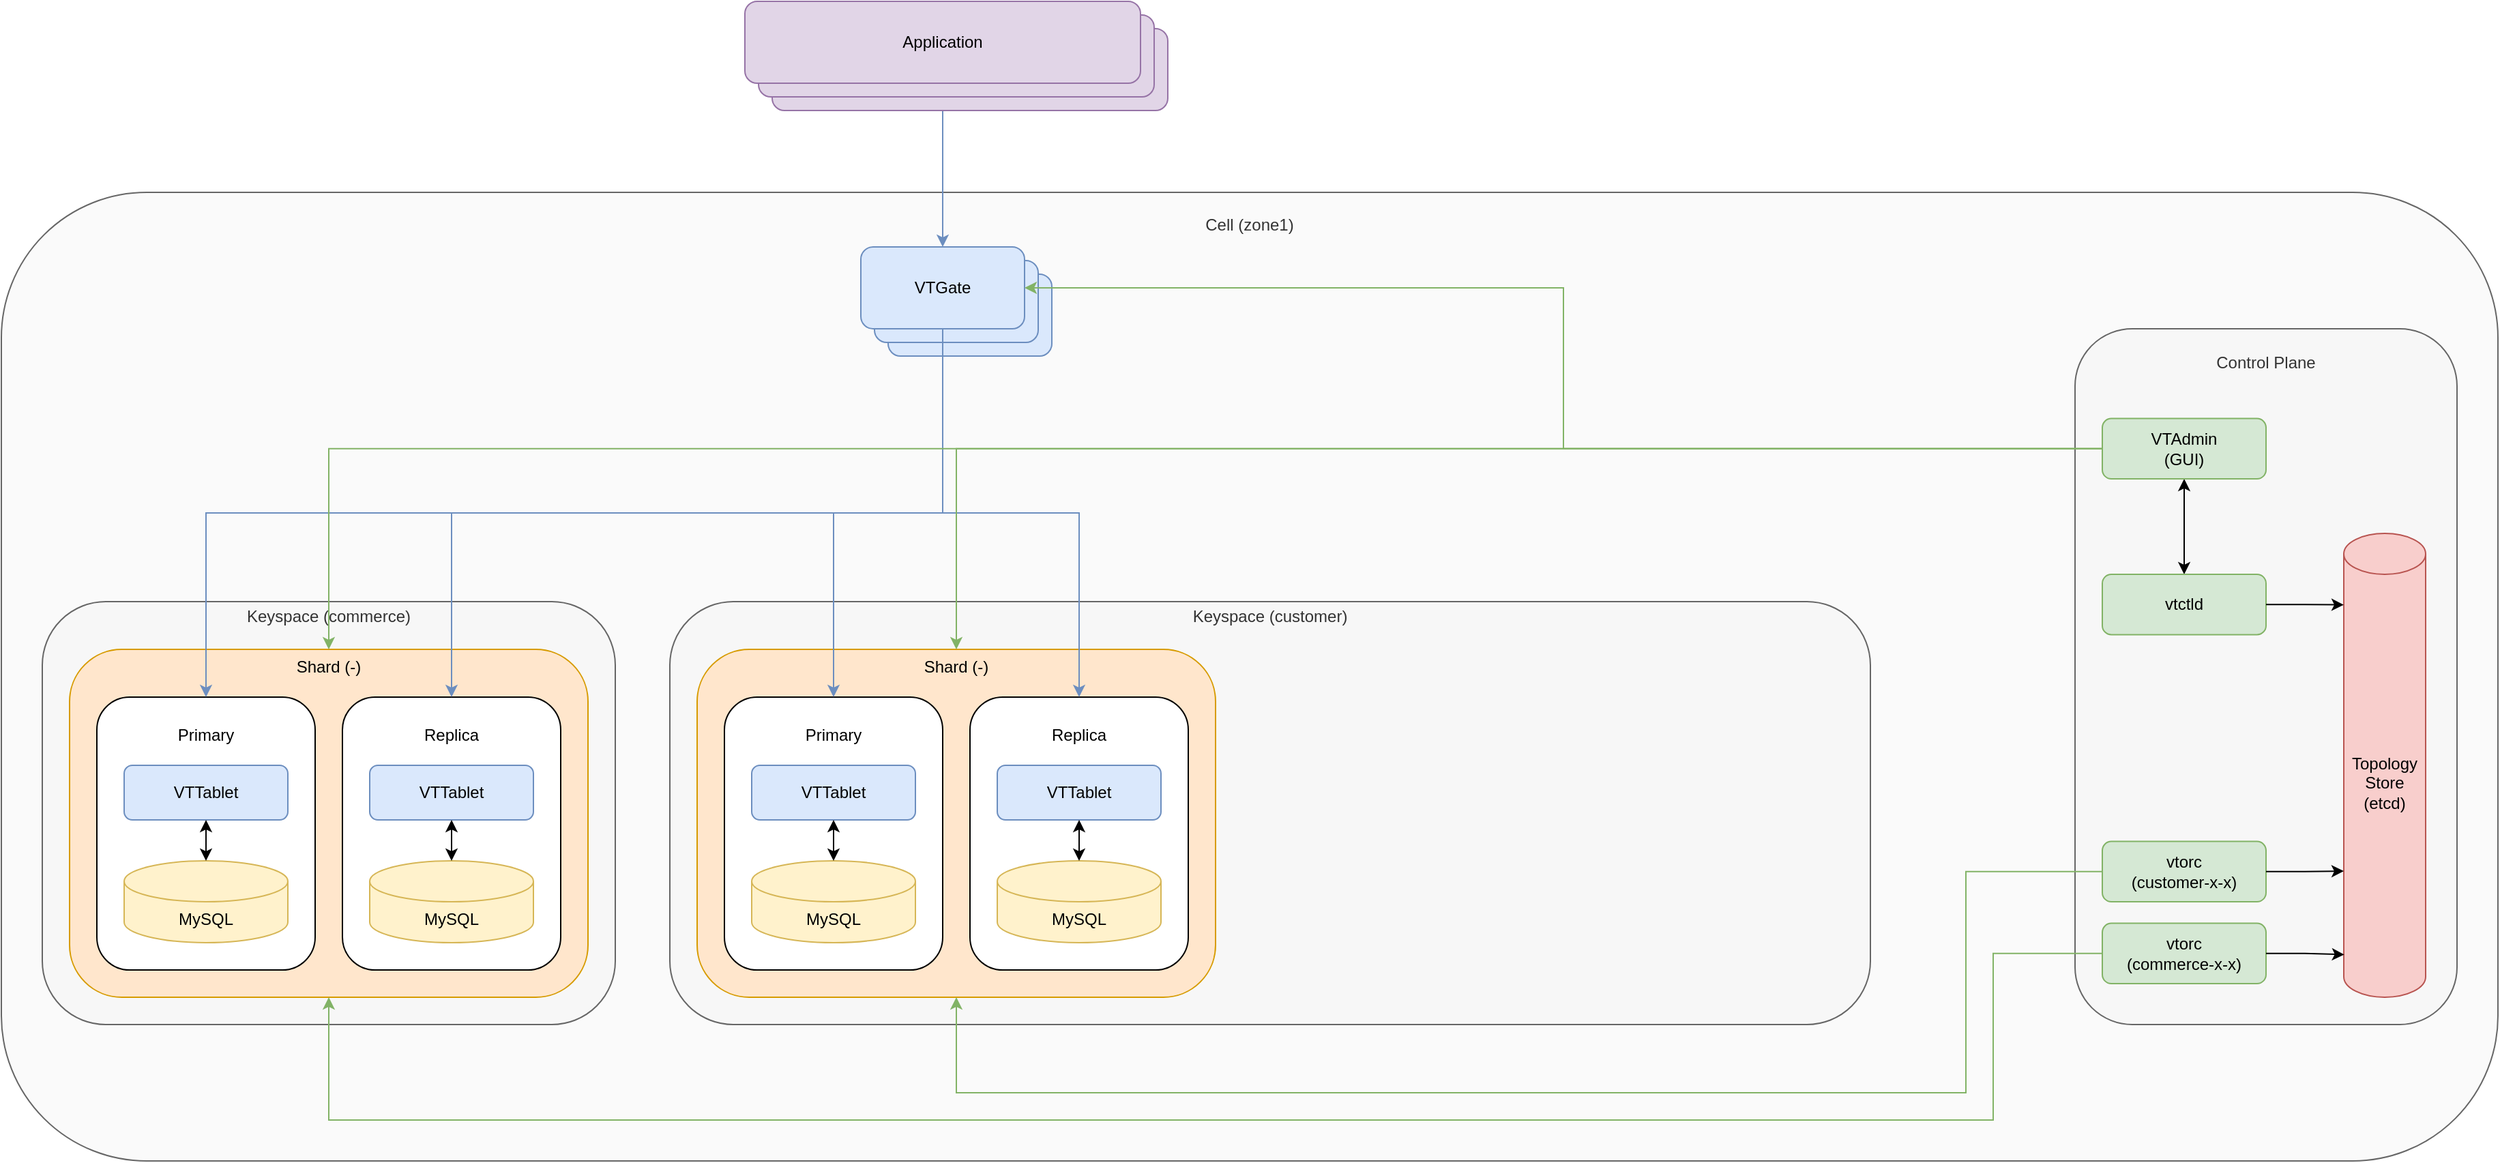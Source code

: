 <mxfile version="26.1.1">
  <diagram name="Seite-1" id="7C-oiIUWpm0fguvAY2vJ">
    <mxGraphModel dx="2626" dy="1015" grid="1" gridSize="10" guides="1" tooltips="1" connect="1" arrows="1" fold="1" page="1" pageScale="1" pageWidth="827" pageHeight="1169" math="0" shadow="0">
      <root>
        <mxCell id="0" />
        <mxCell id="1" parent="0" />
        <mxCell id="jgkdkRi5wZSLpXERYYsL-11" value="Cell (zone1)&lt;div&gt;&lt;br&gt;&lt;/div&gt;&lt;div&gt;&lt;br&gt;&lt;/div&gt;&lt;div&gt;&lt;br&gt;&lt;/div&gt;&lt;div&gt;&lt;br&gt;&lt;/div&gt;&lt;div&gt;&lt;br&gt;&lt;/div&gt;&lt;div&gt;&lt;br&gt;&lt;/div&gt;&lt;div&gt;&lt;br&gt;&lt;/div&gt;&lt;div&gt;&lt;br&gt;&lt;/div&gt;&lt;div&gt;&lt;br&gt;&lt;/div&gt;&lt;div&gt;&lt;br&gt;&lt;/div&gt;&lt;div&gt;&lt;br&gt;&lt;/div&gt;&lt;div&gt;&lt;br&gt;&lt;/div&gt;&lt;div&gt;&lt;br&gt;&lt;/div&gt;&lt;div&gt;&lt;br&gt;&lt;/div&gt;&lt;div&gt;&lt;br&gt;&lt;/div&gt;&lt;div&gt;&lt;br&gt;&lt;/div&gt;&lt;div&gt;&lt;br&gt;&lt;/div&gt;&lt;div&gt;&lt;br&gt;&lt;/div&gt;&lt;div&gt;&lt;br&gt;&lt;/div&gt;&lt;div&gt;&lt;br&gt;&lt;/div&gt;&lt;div&gt;&lt;br&gt;&lt;/div&gt;&lt;div&gt;&lt;br&gt;&lt;/div&gt;&lt;div&gt;&lt;br&gt;&lt;/div&gt;&lt;div&gt;&lt;br&gt;&lt;/div&gt;&lt;div&gt;&lt;br&gt;&lt;/div&gt;&lt;div&gt;&lt;br&gt;&lt;/div&gt;&lt;div&gt;&lt;br&gt;&lt;/div&gt;&lt;div&gt;&lt;br&gt;&lt;/div&gt;&lt;div&gt;&lt;br&gt;&lt;/div&gt;&lt;div&gt;&lt;br&gt;&lt;/div&gt;&lt;div&gt;&lt;br&gt;&lt;/div&gt;&lt;div&gt;&lt;br&gt;&lt;/div&gt;&lt;div&gt;&lt;br&gt;&lt;/div&gt;&lt;div&gt;&lt;br&gt;&lt;/div&gt;&lt;div&gt;&lt;br&gt;&lt;/div&gt;&lt;div&gt;&lt;br&gt;&lt;/div&gt;&lt;div&gt;&lt;br&gt;&lt;/div&gt;&lt;div&gt;&lt;br&gt;&lt;/div&gt;&lt;div&gt;&lt;br&gt;&lt;/div&gt;&lt;div&gt;&lt;br&gt;&lt;/div&gt;&lt;div&gt;&lt;br&gt;&lt;/div&gt;&lt;div&gt;&lt;br&gt;&lt;/div&gt;&lt;div&gt;&lt;br&gt;&lt;/div&gt;&lt;div&gt;&lt;br&gt;&lt;/div&gt;&lt;div&gt;&lt;br&gt;&lt;/div&gt;&lt;div&gt;&lt;br&gt;&lt;/div&gt;" style="rounded=1;whiteSpace=wrap;html=1;fillColor=#f5f5f5;fontColor=#333333;strokeColor=#666666;fillOpacity=50;" vertex="1" parent="1">
          <mxGeometry x="-100" y="160" width="1830" height="710" as="geometry" />
        </mxCell>
        <mxCell id="jgkdkRi5wZSLpXERYYsL-47" value="Keyspace (customer)&lt;div&gt;&lt;br&gt;&lt;/div&gt;&lt;div&gt;&lt;br&gt;&lt;/div&gt;&lt;div&gt;&lt;br&gt;&lt;/div&gt;&lt;div&gt;&lt;br&gt;&lt;/div&gt;&lt;div&gt;&lt;br&gt;&lt;/div&gt;&lt;div&gt;&lt;br&gt;&lt;/div&gt;&lt;div&gt;&lt;br&gt;&lt;/div&gt;&lt;div&gt;&lt;br&gt;&lt;/div&gt;&lt;div&gt;&lt;br&gt;&lt;/div&gt;&lt;div&gt;&lt;br&gt;&lt;/div&gt;&lt;div&gt;&lt;br&gt;&lt;/div&gt;&lt;div&gt;&lt;br&gt;&lt;/div&gt;&lt;div&gt;&lt;br&gt;&lt;/div&gt;&lt;div&gt;&lt;br&gt;&lt;/div&gt;&lt;div&gt;&lt;br&gt;&lt;/div&gt;&lt;div&gt;&lt;br&gt;&lt;/div&gt;&lt;div&gt;&lt;br&gt;&lt;/div&gt;&lt;div&gt;&lt;br&gt;&lt;/div&gt;&lt;div&gt;&lt;br&gt;&lt;/div&gt;&lt;div&gt;&lt;br&gt;&lt;/div&gt;" style="rounded=1;whiteSpace=wrap;html=1;fillColor=#f5f5f5;fontColor=#333333;strokeColor=#666666;fillOpacity=50;" vertex="1" parent="1">
          <mxGeometry x="390" y="460" width="880" height="310" as="geometry" />
        </mxCell>
        <mxCell id="jgkdkRi5wZSLpXERYYsL-84" value="" style="group" vertex="1" connectable="0" parent="1">
          <mxGeometry x="1420" y="260" width="280" height="510.0" as="geometry" />
        </mxCell>
        <mxCell id="jgkdkRi5wZSLpXERYYsL-21" value="Control Plane&lt;div&gt;&lt;br&gt;&lt;/div&gt;&lt;div&gt;&lt;br&gt;&lt;/div&gt;&lt;div&gt;&lt;br&gt;&lt;/div&gt;&lt;div&gt;&lt;br&gt;&lt;/div&gt;&lt;div&gt;&lt;br&gt;&lt;/div&gt;&lt;div&gt;&lt;br&gt;&lt;/div&gt;&lt;div&gt;&lt;br&gt;&lt;/div&gt;&lt;div&gt;&lt;br&gt;&lt;/div&gt;&lt;div&gt;&lt;br&gt;&lt;/div&gt;&lt;div&gt;&lt;br&gt;&lt;/div&gt;&lt;div&gt;&lt;br&gt;&lt;/div&gt;&lt;div&gt;&lt;br&gt;&lt;/div&gt;&lt;div&gt;&lt;br&gt;&lt;/div&gt;&lt;div&gt;&lt;br&gt;&lt;/div&gt;&lt;div&gt;&lt;br&gt;&lt;/div&gt;&lt;div&gt;&lt;br&gt;&lt;/div&gt;&lt;div&gt;&lt;br&gt;&lt;/div&gt;&lt;div&gt;&lt;br&gt;&lt;/div&gt;&lt;div&gt;&lt;br&gt;&lt;/div&gt;&lt;div&gt;&lt;br&gt;&lt;/div&gt;&lt;div&gt;&lt;br&gt;&lt;/div&gt;&lt;div&gt;&lt;br&gt;&lt;/div&gt;&lt;div&gt;&lt;br&gt;&lt;/div&gt;&lt;div&gt;&lt;br&gt;&lt;/div&gt;&lt;div&gt;&lt;br&gt;&lt;/div&gt;&lt;div&gt;&lt;br&gt;&lt;/div&gt;&lt;div&gt;&lt;br&gt;&lt;/div&gt;&lt;div&gt;&lt;br&gt;&lt;/div&gt;&lt;div&gt;&lt;br&gt;&lt;/div&gt;&lt;div&gt;&lt;br&gt;&lt;/div&gt;&lt;div&gt;&lt;br&gt;&lt;/div&gt;&lt;div&gt;&lt;br&gt;&lt;/div&gt;" style="rounded=1;whiteSpace=wrap;html=1;fillColor=#f5f5f5;fontColor=#333333;strokeColor=#666666;fillOpacity=50;" vertex="1" parent="jgkdkRi5wZSLpXERYYsL-84">
          <mxGeometry width="280" height="510.0" as="geometry" />
        </mxCell>
        <mxCell id="jgkdkRi5wZSLpXERYYsL-22" value="Topology&lt;div&gt;Store&lt;/div&gt;&lt;div&gt;(etcd)&lt;/div&gt;" style="shape=cylinder3;whiteSpace=wrap;html=1;boundedLbl=1;backgroundOutline=1;size=15;fillColor=#f8cecc;strokeColor=#b85450;" vertex="1" parent="jgkdkRi5wZSLpXERYYsL-84">
          <mxGeometry x="197" y="150" width="60" height="340" as="geometry" />
        </mxCell>
        <mxCell id="jgkdkRi5wZSLpXERYYsL-76" style="edgeStyle=orthogonalEdgeStyle;rounded=0;orthogonalLoop=1;jettySize=auto;html=1;exitX=0.5;exitY=1;exitDx=0;exitDy=0;entryX=0.5;entryY=0;entryDx=0;entryDy=0;startArrow=classic;startFill=1;" edge="1" parent="jgkdkRi5wZSLpXERYYsL-84" source="jgkdkRi5wZSLpXERYYsL-23" target="jgkdkRi5wZSLpXERYYsL-72">
          <mxGeometry relative="1" as="geometry" />
        </mxCell>
        <mxCell id="jgkdkRi5wZSLpXERYYsL-23" value="VTAdmin&lt;div&gt;(GUI)&lt;/div&gt;" style="rounded=1;whiteSpace=wrap;html=1;fillColor=#d5e8d4;strokeColor=#82b366;" vertex="1" parent="jgkdkRi5wZSLpXERYYsL-84">
          <mxGeometry x="20" y="65.8" width="120" height="44.2" as="geometry" />
        </mxCell>
        <mxCell id="jgkdkRi5wZSLpXERYYsL-72" value="vtctld" style="rounded=1;whiteSpace=wrap;html=1;fillColor=#d5e8d4;strokeColor=#82b366;" vertex="1" parent="jgkdkRi5wZSLpXERYYsL-84">
          <mxGeometry x="20" y="180" width="120" height="44.2" as="geometry" />
        </mxCell>
        <mxCell id="jgkdkRi5wZSLpXERYYsL-74" value="vtorc&lt;div&gt;(customer-x-x)&lt;/div&gt;" style="rounded=1;whiteSpace=wrap;html=1;fillColor=#d5e8d4;strokeColor=#82b366;" vertex="1" parent="jgkdkRi5wZSLpXERYYsL-84">
          <mxGeometry x="20" y="375.8" width="120" height="44.2" as="geometry" />
        </mxCell>
        <mxCell id="jgkdkRi5wZSLpXERYYsL-75" value="vtorc&lt;div&gt;(commerce-x-x)&lt;/div&gt;" style="rounded=1;whiteSpace=wrap;html=1;fillColor=#d5e8d4;strokeColor=#82b366;" vertex="1" parent="jgkdkRi5wZSLpXERYYsL-84">
          <mxGeometry x="20" y="435.8" width="120" height="44.2" as="geometry" />
        </mxCell>
        <mxCell id="jgkdkRi5wZSLpXERYYsL-80" style="edgeStyle=orthogonalEdgeStyle;rounded=0;orthogonalLoop=1;jettySize=auto;html=1;entryX=0.006;entryY=0.908;entryDx=0;entryDy=0;entryPerimeter=0;" edge="1" parent="jgkdkRi5wZSLpXERYYsL-84" source="jgkdkRi5wZSLpXERYYsL-75" target="jgkdkRi5wZSLpXERYYsL-22">
          <mxGeometry relative="1" as="geometry" />
        </mxCell>
        <mxCell id="jgkdkRi5wZSLpXERYYsL-81" style="edgeStyle=orthogonalEdgeStyle;rounded=0;orthogonalLoop=1;jettySize=auto;html=1;entryX=0;entryY=0;entryDx=0;entryDy=247.5;entryPerimeter=0;" edge="1" parent="jgkdkRi5wZSLpXERYYsL-84" source="jgkdkRi5wZSLpXERYYsL-74" target="jgkdkRi5wZSLpXERYYsL-22">
          <mxGeometry relative="1" as="geometry" />
        </mxCell>
        <mxCell id="jgkdkRi5wZSLpXERYYsL-83" style="edgeStyle=orthogonalEdgeStyle;rounded=0;orthogonalLoop=1;jettySize=auto;html=1;entryX=0;entryY=0.154;entryDx=0;entryDy=0;entryPerimeter=0;" edge="1" parent="jgkdkRi5wZSLpXERYYsL-84" source="jgkdkRi5wZSLpXERYYsL-72" target="jgkdkRi5wZSLpXERYYsL-22">
          <mxGeometry relative="1" as="geometry" />
        </mxCell>
        <mxCell id="jgkdkRi5wZSLpXERYYsL-101" value="" style="group" vertex="1" connectable="0" parent="1">
          <mxGeometry x="-70" y="460" width="420" height="310" as="geometry" />
        </mxCell>
        <mxCell id="jgkdkRi5wZSLpXERYYsL-12" value="Keyspace (commerce)&lt;div&gt;&lt;br&gt;&lt;/div&gt;&lt;div&gt;&lt;br&gt;&lt;/div&gt;&lt;div&gt;&lt;br&gt;&lt;/div&gt;&lt;div&gt;&lt;br&gt;&lt;/div&gt;&lt;div&gt;&lt;br&gt;&lt;/div&gt;&lt;div&gt;&lt;br&gt;&lt;/div&gt;&lt;div&gt;&lt;br&gt;&lt;/div&gt;&lt;div&gt;&lt;br&gt;&lt;/div&gt;&lt;div&gt;&lt;br&gt;&lt;/div&gt;&lt;div&gt;&lt;br&gt;&lt;/div&gt;&lt;div&gt;&lt;br&gt;&lt;/div&gt;&lt;div&gt;&lt;br&gt;&lt;/div&gt;&lt;div&gt;&lt;br&gt;&lt;/div&gt;&lt;div&gt;&lt;br&gt;&lt;/div&gt;&lt;div&gt;&lt;br&gt;&lt;/div&gt;&lt;div&gt;&lt;br&gt;&lt;/div&gt;&lt;div&gt;&lt;br&gt;&lt;/div&gt;&lt;div&gt;&lt;br&gt;&lt;/div&gt;&lt;div&gt;&lt;br&gt;&lt;/div&gt;&lt;div&gt;&lt;br&gt;&lt;/div&gt;" style="rounded=1;whiteSpace=wrap;html=1;fillColor=#f5f5f5;fontColor=#333333;strokeColor=#666666;fillOpacity=50;" vertex="1" parent="jgkdkRi5wZSLpXERYYsL-101">
          <mxGeometry width="420" height="310" as="geometry" />
        </mxCell>
        <mxCell id="jgkdkRi5wZSLpXERYYsL-36" value="" style="group" vertex="1" connectable="0" parent="jgkdkRi5wZSLpXERYYsL-101">
          <mxGeometry x="20" y="35" width="380" height="255" as="geometry" />
        </mxCell>
        <mxCell id="jgkdkRi5wZSLpXERYYsL-20" value="&lt;div&gt;Shard (-)&lt;/div&gt;&lt;div&gt;&lt;br&gt;&lt;/div&gt;&lt;div&gt;&lt;br&gt;&lt;/div&gt;&lt;div&gt;&lt;br&gt;&lt;/div&gt;&lt;div&gt;&lt;br&gt;&lt;/div&gt;&lt;div&gt;&lt;br&gt;&lt;/div&gt;&lt;div&gt;&lt;br&gt;&lt;/div&gt;&lt;div&gt;&lt;br&gt;&lt;/div&gt;&lt;div&gt;&lt;br&gt;&lt;/div&gt;&lt;div&gt;&lt;br&gt;&lt;/div&gt;&lt;div&gt;&lt;br&gt;&lt;/div&gt;&lt;div&gt;&lt;br&gt;&lt;/div&gt;&lt;div&gt;&lt;br&gt;&lt;/div&gt;&lt;div&gt;&lt;br&gt;&lt;/div&gt;&lt;div&gt;&lt;br&gt;&lt;/div&gt;&lt;div&gt;&lt;br&gt;&lt;/div&gt;&lt;div&gt;&lt;br&gt;&lt;/div&gt;" style="rounded=1;whiteSpace=wrap;html=1;fillColor=#ffe6cc;strokeColor=#d79b00;" vertex="1" parent="jgkdkRi5wZSLpXERYYsL-36">
          <mxGeometry width="380" height="255" as="geometry" />
        </mxCell>
        <mxCell id="jgkdkRi5wZSLpXERYYsL-17" value="" style="group" vertex="1" connectable="0" parent="jgkdkRi5wZSLpXERYYsL-36">
          <mxGeometry x="20" y="35" width="160" height="200" as="geometry" />
        </mxCell>
        <mxCell id="jgkdkRi5wZSLpXERYYsL-15" value="Primary&lt;div&gt;&lt;br&gt;&lt;/div&gt;&lt;div&gt;&lt;br&gt;&lt;/div&gt;&lt;div&gt;&lt;br&gt;&lt;/div&gt;&lt;div&gt;&lt;br&gt;&lt;/div&gt;&lt;div&gt;&lt;br&gt;&lt;/div&gt;&lt;div&gt;&lt;br&gt;&lt;/div&gt;&lt;div&gt;&lt;br&gt;&lt;/div&gt;&lt;div&gt;&lt;br&gt;&lt;/div&gt;&lt;div&gt;&lt;br&gt;&lt;/div&gt;&lt;div&gt;&lt;br&gt;&lt;/div&gt;" style="rounded=1;whiteSpace=wrap;html=1;" vertex="1" parent="jgkdkRi5wZSLpXERYYsL-17">
          <mxGeometry width="160" height="200" as="geometry" />
        </mxCell>
        <mxCell id="jgkdkRi5wZSLpXERYYsL-13" value="VTTablet" style="rounded=1;whiteSpace=wrap;html=1;fillColor=#dae8fc;strokeColor=#6c8ebf;" vertex="1" parent="jgkdkRi5wZSLpXERYYsL-17">
          <mxGeometry x="20" y="50" width="120" height="40" as="geometry" />
        </mxCell>
        <mxCell id="jgkdkRi5wZSLpXERYYsL-14" value="MySQL" style="shape=cylinder3;whiteSpace=wrap;html=1;boundedLbl=1;backgroundOutline=1;size=15;fillColor=#fff2cc;strokeColor=#d6b656;" vertex="1" parent="jgkdkRi5wZSLpXERYYsL-17">
          <mxGeometry x="20" y="120" width="120" height="60" as="geometry" />
        </mxCell>
        <mxCell id="jgkdkRi5wZSLpXERYYsL-16" style="edgeStyle=orthogonalEdgeStyle;rounded=0;orthogonalLoop=1;jettySize=auto;html=1;exitX=0.5;exitY=1;exitDx=0;exitDy=0;entryX=0.5;entryY=0;entryDx=0;entryDy=0;entryPerimeter=0;startArrow=classic;startFill=1;" edge="1" parent="jgkdkRi5wZSLpXERYYsL-17" source="jgkdkRi5wZSLpXERYYsL-13" target="jgkdkRi5wZSLpXERYYsL-14">
          <mxGeometry relative="1" as="geometry" />
        </mxCell>
        <mxCell id="jgkdkRi5wZSLpXERYYsL-31" value="" style="group" vertex="1" connectable="0" parent="jgkdkRi5wZSLpXERYYsL-36">
          <mxGeometry x="200" y="35" width="160" height="200" as="geometry" />
        </mxCell>
        <mxCell id="jgkdkRi5wZSLpXERYYsL-32" value="Replica&lt;div&gt;&lt;br&gt;&lt;/div&gt;&lt;div&gt;&lt;br&gt;&lt;/div&gt;&lt;div&gt;&lt;br&gt;&lt;/div&gt;&lt;div&gt;&lt;br&gt;&lt;/div&gt;&lt;div&gt;&lt;br&gt;&lt;/div&gt;&lt;div&gt;&lt;br&gt;&lt;/div&gt;&lt;div&gt;&lt;br&gt;&lt;/div&gt;&lt;div&gt;&lt;br&gt;&lt;/div&gt;&lt;div&gt;&lt;br&gt;&lt;/div&gt;&lt;div&gt;&lt;br&gt;&lt;/div&gt;" style="rounded=1;whiteSpace=wrap;html=1;" vertex="1" parent="jgkdkRi5wZSLpXERYYsL-31">
          <mxGeometry width="160" height="200" as="geometry" />
        </mxCell>
        <mxCell id="jgkdkRi5wZSLpXERYYsL-33" value="VTTablet" style="rounded=1;whiteSpace=wrap;html=1;fillColor=#dae8fc;strokeColor=#6c8ebf;" vertex="1" parent="jgkdkRi5wZSLpXERYYsL-31">
          <mxGeometry x="20" y="50" width="120" height="40" as="geometry" />
        </mxCell>
        <mxCell id="jgkdkRi5wZSLpXERYYsL-34" value="MySQL" style="shape=cylinder3;whiteSpace=wrap;html=1;boundedLbl=1;backgroundOutline=1;size=15;fillColor=#fff2cc;strokeColor=#d6b656;" vertex="1" parent="jgkdkRi5wZSLpXERYYsL-31">
          <mxGeometry x="20" y="120" width="120" height="60" as="geometry" />
        </mxCell>
        <mxCell id="jgkdkRi5wZSLpXERYYsL-35" style="edgeStyle=orthogonalEdgeStyle;rounded=0;orthogonalLoop=1;jettySize=auto;html=1;exitX=0.5;exitY=1;exitDx=0;exitDy=0;entryX=0.5;entryY=0;entryDx=0;entryDy=0;entryPerimeter=0;startArrow=classic;startFill=1;" edge="1" parent="jgkdkRi5wZSLpXERYYsL-31" source="jgkdkRi5wZSLpXERYYsL-33" target="jgkdkRi5wZSLpXERYYsL-34">
          <mxGeometry relative="1" as="geometry" />
        </mxCell>
        <mxCell id="jgkdkRi5wZSLpXERYYsL-102" value="" style="group" vertex="1" connectable="0" parent="1">
          <mxGeometry x="445" y="20" width="310" height="260" as="geometry" />
        </mxCell>
        <mxCell id="jgkdkRi5wZSLpXERYYsL-10" style="edgeStyle=orthogonalEdgeStyle;rounded=0;orthogonalLoop=1;jettySize=auto;html=1;exitX=0.5;exitY=1;exitDx=0;exitDy=0;entryX=0.5;entryY=0;entryDx=0;entryDy=0;startArrow=classic;startFill=1;fillColor=#dae8fc;strokeColor=#6c8ebf;" edge="1" parent="jgkdkRi5wZSLpXERYYsL-102" source="jgkdkRi5wZSLpXERYYsL-7" target="jgkdkRi5wZSLpXERYYsL-2">
          <mxGeometry relative="1" as="geometry" />
        </mxCell>
        <mxCell id="jgkdkRi5wZSLpXERYYsL-18" value="" style="group" vertex="1" connectable="0" parent="jgkdkRi5wZSLpXERYYsL-102">
          <mxGeometry x="85" y="180" width="140" height="80" as="geometry" />
        </mxCell>
        <mxCell id="jgkdkRi5wZSLpXERYYsL-4" value="" style="rounded=1;whiteSpace=wrap;html=1;fillColor=#dae8fc;strokeColor=#6c8ebf;" vertex="1" parent="jgkdkRi5wZSLpXERYYsL-18">
          <mxGeometry x="20" y="20" width="120" height="60" as="geometry" />
        </mxCell>
        <mxCell id="jgkdkRi5wZSLpXERYYsL-3" value="" style="rounded=1;whiteSpace=wrap;html=1;fillColor=#dae8fc;strokeColor=#6c8ebf;" vertex="1" parent="jgkdkRi5wZSLpXERYYsL-18">
          <mxGeometry x="10" y="10" width="120" height="60" as="geometry" />
        </mxCell>
        <mxCell id="jgkdkRi5wZSLpXERYYsL-2" value="VTGate" style="rounded=1;whiteSpace=wrap;html=1;fillColor=#dae8fc;strokeColor=#6c8ebf;" vertex="1" parent="jgkdkRi5wZSLpXERYYsL-18">
          <mxGeometry width="120" height="60" as="geometry" />
        </mxCell>
        <mxCell id="jgkdkRi5wZSLpXERYYsL-19" value="" style="group" vertex="1" connectable="0" parent="jgkdkRi5wZSLpXERYYsL-102">
          <mxGeometry width="310" height="80" as="geometry" />
        </mxCell>
        <mxCell id="jgkdkRi5wZSLpXERYYsL-9" value="" style="rounded=1;whiteSpace=wrap;html=1;fillColor=#e1d5e7;strokeColor=#9673a6;" vertex="1" parent="jgkdkRi5wZSLpXERYYsL-19">
          <mxGeometry x="20" y="20" width="290" height="60" as="geometry" />
        </mxCell>
        <mxCell id="jgkdkRi5wZSLpXERYYsL-8" value="" style="rounded=1;whiteSpace=wrap;html=1;fillColor=#e1d5e7;strokeColor=#9673a6;" vertex="1" parent="jgkdkRi5wZSLpXERYYsL-19">
          <mxGeometry x="10" y="10" width="290" height="60" as="geometry" />
        </mxCell>
        <mxCell id="jgkdkRi5wZSLpXERYYsL-7" value="Application" style="rounded=1;whiteSpace=wrap;html=1;fillColor=#e1d5e7;strokeColor=#9673a6;" vertex="1" parent="jgkdkRi5wZSLpXERYYsL-19">
          <mxGeometry width="290" height="60" as="geometry" />
        </mxCell>
        <mxCell id="jgkdkRi5wZSLpXERYYsL-48" value="" style="group" vertex="1" connectable="0" parent="1">
          <mxGeometry x="410" y="495" width="380" height="255" as="geometry" />
        </mxCell>
        <mxCell id="jgkdkRi5wZSLpXERYYsL-49" value="&lt;div&gt;Shard (-)&lt;/div&gt;&lt;div&gt;&lt;br&gt;&lt;/div&gt;&lt;div&gt;&lt;br&gt;&lt;/div&gt;&lt;div&gt;&lt;br&gt;&lt;/div&gt;&lt;div&gt;&lt;br&gt;&lt;/div&gt;&lt;div&gt;&lt;br&gt;&lt;/div&gt;&lt;div&gt;&lt;br&gt;&lt;/div&gt;&lt;div&gt;&lt;br&gt;&lt;/div&gt;&lt;div&gt;&lt;br&gt;&lt;/div&gt;&lt;div&gt;&lt;br&gt;&lt;/div&gt;&lt;div&gt;&lt;br&gt;&lt;/div&gt;&lt;div&gt;&lt;br&gt;&lt;/div&gt;&lt;div&gt;&lt;br&gt;&lt;/div&gt;&lt;div&gt;&lt;br&gt;&lt;/div&gt;&lt;div&gt;&lt;br&gt;&lt;/div&gt;&lt;div&gt;&lt;br&gt;&lt;/div&gt;&lt;div&gt;&lt;br&gt;&lt;/div&gt;" style="rounded=1;whiteSpace=wrap;html=1;fillColor=#ffe6cc;strokeColor=#d79b00;" vertex="1" parent="jgkdkRi5wZSLpXERYYsL-48">
          <mxGeometry width="380" height="255" as="geometry" />
        </mxCell>
        <mxCell id="jgkdkRi5wZSLpXERYYsL-50" value="" style="group" vertex="1" connectable="0" parent="jgkdkRi5wZSLpXERYYsL-48">
          <mxGeometry x="20" y="35" width="160" height="200" as="geometry" />
        </mxCell>
        <mxCell id="jgkdkRi5wZSLpXERYYsL-51" value="Primary&lt;div&gt;&lt;br&gt;&lt;/div&gt;&lt;div&gt;&lt;br&gt;&lt;/div&gt;&lt;div&gt;&lt;br&gt;&lt;/div&gt;&lt;div&gt;&lt;br&gt;&lt;/div&gt;&lt;div&gt;&lt;br&gt;&lt;/div&gt;&lt;div&gt;&lt;br&gt;&lt;/div&gt;&lt;div&gt;&lt;br&gt;&lt;/div&gt;&lt;div&gt;&lt;br&gt;&lt;/div&gt;&lt;div&gt;&lt;br&gt;&lt;/div&gt;&lt;div&gt;&lt;br&gt;&lt;/div&gt;" style="rounded=1;whiteSpace=wrap;html=1;" vertex="1" parent="jgkdkRi5wZSLpXERYYsL-50">
          <mxGeometry width="160" height="200" as="geometry" />
        </mxCell>
        <mxCell id="jgkdkRi5wZSLpXERYYsL-52" value="VTTablet" style="rounded=1;whiteSpace=wrap;html=1;fillColor=#dae8fc;strokeColor=#6c8ebf;" vertex="1" parent="jgkdkRi5wZSLpXERYYsL-50">
          <mxGeometry x="20" y="50" width="120" height="40" as="geometry" />
        </mxCell>
        <mxCell id="jgkdkRi5wZSLpXERYYsL-53" value="MySQL" style="shape=cylinder3;whiteSpace=wrap;html=1;boundedLbl=1;backgroundOutline=1;size=15;fillColor=#fff2cc;strokeColor=#d6b656;" vertex="1" parent="jgkdkRi5wZSLpXERYYsL-50">
          <mxGeometry x="20" y="120" width="120" height="60" as="geometry" />
        </mxCell>
        <mxCell id="jgkdkRi5wZSLpXERYYsL-54" style="edgeStyle=orthogonalEdgeStyle;rounded=0;orthogonalLoop=1;jettySize=auto;html=1;exitX=0.5;exitY=1;exitDx=0;exitDy=0;entryX=0.5;entryY=0;entryDx=0;entryDy=0;entryPerimeter=0;startArrow=classic;startFill=1;" edge="1" parent="jgkdkRi5wZSLpXERYYsL-50" source="jgkdkRi5wZSLpXERYYsL-52" target="jgkdkRi5wZSLpXERYYsL-53">
          <mxGeometry relative="1" as="geometry" />
        </mxCell>
        <mxCell id="jgkdkRi5wZSLpXERYYsL-55" value="" style="group" vertex="1" connectable="0" parent="jgkdkRi5wZSLpXERYYsL-48">
          <mxGeometry x="200" y="35" width="160" height="200" as="geometry" />
        </mxCell>
        <mxCell id="jgkdkRi5wZSLpXERYYsL-56" value="Replica&lt;div&gt;&lt;br&gt;&lt;/div&gt;&lt;div&gt;&lt;br&gt;&lt;/div&gt;&lt;div&gt;&lt;br&gt;&lt;/div&gt;&lt;div&gt;&lt;br&gt;&lt;/div&gt;&lt;div&gt;&lt;br&gt;&lt;/div&gt;&lt;div&gt;&lt;br&gt;&lt;/div&gt;&lt;div&gt;&lt;br&gt;&lt;/div&gt;&lt;div&gt;&lt;br&gt;&lt;/div&gt;&lt;div&gt;&lt;br&gt;&lt;/div&gt;&lt;div&gt;&lt;br&gt;&lt;/div&gt;" style="rounded=1;whiteSpace=wrap;html=1;" vertex="1" parent="jgkdkRi5wZSLpXERYYsL-55">
          <mxGeometry width="160" height="200" as="geometry" />
        </mxCell>
        <mxCell id="jgkdkRi5wZSLpXERYYsL-57" value="VTTablet" style="rounded=1;whiteSpace=wrap;html=1;fillColor=#dae8fc;strokeColor=#6c8ebf;" vertex="1" parent="jgkdkRi5wZSLpXERYYsL-55">
          <mxGeometry x="20" y="50" width="120" height="40" as="geometry" />
        </mxCell>
        <mxCell id="jgkdkRi5wZSLpXERYYsL-58" value="MySQL" style="shape=cylinder3;whiteSpace=wrap;html=1;boundedLbl=1;backgroundOutline=1;size=15;fillColor=#fff2cc;strokeColor=#d6b656;" vertex="1" parent="jgkdkRi5wZSLpXERYYsL-55">
          <mxGeometry x="20" y="120" width="120" height="60" as="geometry" />
        </mxCell>
        <mxCell id="jgkdkRi5wZSLpXERYYsL-59" style="edgeStyle=orthogonalEdgeStyle;rounded=0;orthogonalLoop=1;jettySize=auto;html=1;exitX=0.5;exitY=1;exitDx=0;exitDy=0;entryX=0.5;entryY=0;entryDx=0;entryDy=0;entryPerimeter=0;startArrow=classic;startFill=1;" edge="1" parent="jgkdkRi5wZSLpXERYYsL-55" source="jgkdkRi5wZSLpXERYYsL-57" target="jgkdkRi5wZSLpXERYYsL-58">
          <mxGeometry relative="1" as="geometry" />
        </mxCell>
        <mxCell id="jgkdkRi5wZSLpXERYYsL-103" style="edgeStyle=orthogonalEdgeStyle;rounded=0;orthogonalLoop=1;jettySize=auto;html=1;exitX=0.5;exitY=1;exitDx=0;exitDy=0;entryX=0.5;entryY=0;entryDx=0;entryDy=0;fillColor=#dae8fc;strokeColor=#6c8ebf;" edge="1" parent="1" source="jgkdkRi5wZSLpXERYYsL-2" target="jgkdkRi5wZSLpXERYYsL-15">
          <mxGeometry relative="1" as="geometry" />
        </mxCell>
        <mxCell id="jgkdkRi5wZSLpXERYYsL-104" style="edgeStyle=orthogonalEdgeStyle;rounded=0;orthogonalLoop=1;jettySize=auto;html=1;exitX=0.5;exitY=1;exitDx=0;exitDy=0;entryX=0.5;entryY=0;entryDx=0;entryDy=0;fillColor=#dae8fc;strokeColor=#6c8ebf;" edge="1" parent="1" source="jgkdkRi5wZSLpXERYYsL-2" target="jgkdkRi5wZSLpXERYYsL-32">
          <mxGeometry relative="1" as="geometry" />
        </mxCell>
        <mxCell id="jgkdkRi5wZSLpXERYYsL-105" style="edgeStyle=orthogonalEdgeStyle;rounded=0;orthogonalLoop=1;jettySize=auto;html=1;exitX=0.5;exitY=1;exitDx=0;exitDy=0;entryX=0.5;entryY=0;entryDx=0;entryDy=0;fillColor=#dae8fc;strokeColor=#6c8ebf;" edge="1" parent="1" source="jgkdkRi5wZSLpXERYYsL-2" target="jgkdkRi5wZSLpXERYYsL-51">
          <mxGeometry relative="1" as="geometry" />
        </mxCell>
        <mxCell id="jgkdkRi5wZSLpXERYYsL-106" style="edgeStyle=orthogonalEdgeStyle;rounded=0;orthogonalLoop=1;jettySize=auto;html=1;exitX=0.5;exitY=1;exitDx=0;exitDy=0;entryX=0.5;entryY=0;entryDx=0;entryDy=0;fillColor=#dae8fc;strokeColor=#6c8ebf;" edge="1" parent="1" source="jgkdkRi5wZSLpXERYYsL-2" target="jgkdkRi5wZSLpXERYYsL-56">
          <mxGeometry relative="1" as="geometry" />
        </mxCell>
        <mxCell id="jgkdkRi5wZSLpXERYYsL-110" style="edgeStyle=orthogonalEdgeStyle;rounded=0;orthogonalLoop=1;jettySize=auto;html=1;exitX=0;exitY=0.5;exitDx=0;exitDy=0;entryX=0.5;entryY=1;entryDx=0;entryDy=0;strokeColor=#82b366;fillColor=#d5e8d4;" edge="1" parent="1" source="jgkdkRi5wZSLpXERYYsL-75" target="jgkdkRi5wZSLpXERYYsL-20">
          <mxGeometry relative="1" as="geometry">
            <Array as="points">
              <mxPoint x="1360" y="718" />
              <mxPoint x="1360" y="840" />
              <mxPoint x="140" y="840" />
            </Array>
          </mxGeometry>
        </mxCell>
        <mxCell id="jgkdkRi5wZSLpXERYYsL-111" style="edgeStyle=orthogonalEdgeStyle;rounded=0;orthogonalLoop=1;jettySize=auto;html=1;exitX=0;exitY=0.5;exitDx=0;exitDy=0;entryX=0.5;entryY=1;entryDx=0;entryDy=0;strokeColor=#82b366;fillColor=#d5e8d4;" edge="1" parent="1" source="jgkdkRi5wZSLpXERYYsL-74" target="jgkdkRi5wZSLpXERYYsL-49">
          <mxGeometry relative="1" as="geometry">
            <Array as="points">
              <mxPoint x="1340" y="658" />
              <mxPoint x="1340" y="820" />
              <mxPoint x="600" y="820" />
            </Array>
          </mxGeometry>
        </mxCell>
        <mxCell id="jgkdkRi5wZSLpXERYYsL-113" style="edgeStyle=orthogonalEdgeStyle;rounded=0;orthogonalLoop=1;jettySize=auto;html=1;exitX=0;exitY=0.5;exitDx=0;exitDy=0;entryX=1;entryY=0.5;entryDx=0;entryDy=0;strokeColor=#82b366;fillColor=#d5e8d4;" edge="1" parent="1" source="jgkdkRi5wZSLpXERYYsL-23" target="jgkdkRi5wZSLpXERYYsL-2">
          <mxGeometry relative="1" as="geometry" />
        </mxCell>
        <mxCell id="jgkdkRi5wZSLpXERYYsL-118" style="edgeStyle=orthogonalEdgeStyle;rounded=0;orthogonalLoop=1;jettySize=auto;html=1;exitX=0;exitY=0.5;exitDx=0;exitDy=0;entryX=0.5;entryY=0;entryDx=0;entryDy=0;strokeColor=#82b366;fillColor=#d5e8d4;" edge="1" parent="1" source="jgkdkRi5wZSLpXERYYsL-23" target="jgkdkRi5wZSLpXERYYsL-20">
          <mxGeometry relative="1" as="geometry" />
        </mxCell>
        <mxCell id="jgkdkRi5wZSLpXERYYsL-119" style="edgeStyle=orthogonalEdgeStyle;rounded=0;orthogonalLoop=1;jettySize=auto;html=1;exitX=0;exitY=0.5;exitDx=0;exitDy=0;entryX=0.5;entryY=0;entryDx=0;entryDy=0;strokeColor=#82b366;fillColor=#d5e8d4;" edge="1" parent="1" source="jgkdkRi5wZSLpXERYYsL-23" target="jgkdkRi5wZSLpXERYYsL-49">
          <mxGeometry relative="1" as="geometry" />
        </mxCell>
      </root>
    </mxGraphModel>
  </diagram>
</mxfile>
